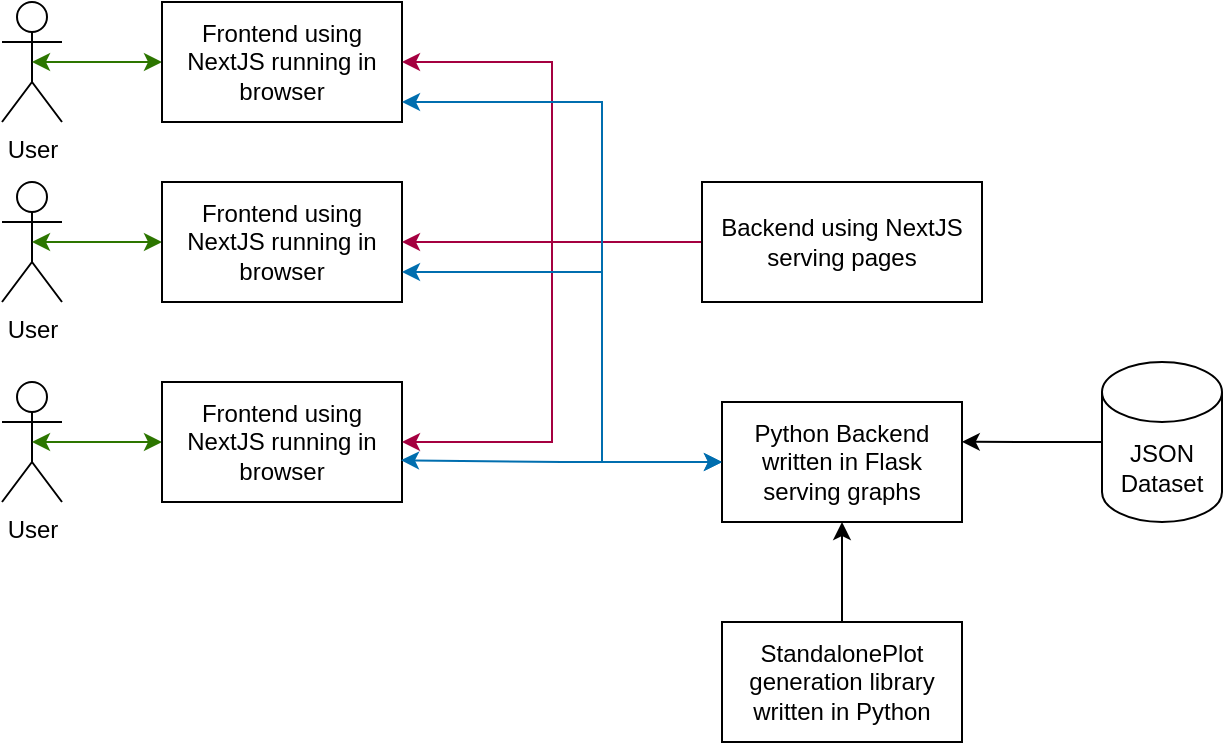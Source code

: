 <mxfile version="21.3.2" type="device">
  <diagram name="Page-1" id="ater2FkWZ1D-dW2mV8Q2">
    <mxGraphModel dx="1050" dy="566" grid="1" gridSize="10" guides="1" tooltips="1" connect="1" arrows="1" fold="1" page="1" pageScale="1" pageWidth="827" pageHeight="1169" math="0" shadow="0">
      <root>
        <mxCell id="0" />
        <mxCell id="1" parent="0" />
        <mxCell id="xvXOUpUithD0OfJaXbYv-1" value="User" style="shape=umlActor;verticalLabelPosition=bottom;verticalAlign=top;html=1;outlineConnect=0;" vertex="1" parent="1">
          <mxGeometry x="190" y="350" width="30" height="60" as="geometry" />
        </mxCell>
        <mxCell id="xvXOUpUithD0OfJaXbYv-2" value="User" style="shape=umlActor;verticalLabelPosition=bottom;verticalAlign=top;html=1;outlineConnect=0;" vertex="1" parent="1">
          <mxGeometry x="190" y="250" width="30" height="60" as="geometry" />
        </mxCell>
        <mxCell id="xvXOUpUithD0OfJaXbYv-3" value="User" style="shape=umlActor;verticalLabelPosition=bottom;verticalAlign=top;html=1;outlineConnect=0;" vertex="1" parent="1">
          <mxGeometry x="190" y="160" width="30" height="60" as="geometry" />
        </mxCell>
        <mxCell id="xvXOUpUithD0OfJaXbYv-14" style="edgeStyle=orthogonalEdgeStyle;rounded=0;orthogonalLoop=1;jettySize=auto;html=1;entryX=0.5;entryY=0.5;entryDx=0;entryDy=0;entryPerimeter=0;startArrow=classic;startFill=1;fillColor=#60a917;strokeColor=#2D7600;" edge="1" parent="1" source="xvXOUpUithD0OfJaXbYv-5" target="xvXOUpUithD0OfJaXbYv-1">
          <mxGeometry relative="1" as="geometry" />
        </mxCell>
        <mxCell id="xvXOUpUithD0OfJaXbYv-5" value="Frontend using NextJS running in browser" style="rounded=0;whiteSpace=wrap;html=1;" vertex="1" parent="1">
          <mxGeometry x="270" y="350" width="120" height="60" as="geometry" />
        </mxCell>
        <mxCell id="xvXOUpUithD0OfJaXbYv-12" style="edgeStyle=orthogonalEdgeStyle;rounded=0;orthogonalLoop=1;jettySize=auto;html=1;entryX=0.5;entryY=0.5;entryDx=0;entryDy=0;entryPerimeter=0;fillColor=#60a917;strokeColor=#2D7600;startArrow=classic;startFill=1;" edge="1" parent="1" source="xvXOUpUithD0OfJaXbYv-6" target="xvXOUpUithD0OfJaXbYv-2">
          <mxGeometry relative="1" as="geometry">
            <Array as="points">
              <mxPoint x="220" y="280" />
              <mxPoint x="220" y="280" />
            </Array>
          </mxGeometry>
        </mxCell>
        <mxCell id="xvXOUpUithD0OfJaXbYv-6" value="Frontend using NextJS running in browser" style="rounded=0;whiteSpace=wrap;html=1;" vertex="1" parent="1">
          <mxGeometry x="270" y="250" width="120" height="60" as="geometry" />
        </mxCell>
        <mxCell id="xvXOUpUithD0OfJaXbYv-13" style="edgeStyle=orthogonalEdgeStyle;rounded=0;orthogonalLoop=1;jettySize=auto;html=1;entryX=0.5;entryY=0.5;entryDx=0;entryDy=0;entryPerimeter=0;startArrow=classic;startFill=1;fillColor=#60a917;strokeColor=#2D7600;" edge="1" parent="1" source="xvXOUpUithD0OfJaXbYv-7" target="xvXOUpUithD0OfJaXbYv-3">
          <mxGeometry relative="1" as="geometry" />
        </mxCell>
        <mxCell id="xvXOUpUithD0OfJaXbYv-7" value="Frontend using NextJS running in browser" style="rounded=0;whiteSpace=wrap;html=1;" vertex="1" parent="1">
          <mxGeometry x="270" y="160" width="120" height="60" as="geometry" />
        </mxCell>
        <mxCell id="xvXOUpUithD0OfJaXbYv-9" style="edgeStyle=orthogonalEdgeStyle;rounded=0;orthogonalLoop=1;jettySize=auto;html=1;entryX=1;entryY=0.5;entryDx=0;entryDy=0;fillColor=#d80073;strokeColor=#A50040;" edge="1" parent="1" source="xvXOUpUithD0OfJaXbYv-8" target="xvXOUpUithD0OfJaXbYv-7">
          <mxGeometry relative="1" as="geometry" />
        </mxCell>
        <mxCell id="xvXOUpUithD0OfJaXbYv-10" style="edgeStyle=orthogonalEdgeStyle;rounded=0;orthogonalLoop=1;jettySize=auto;html=1;fillColor=#d80073;strokeColor=#A50040;" edge="1" parent="1" source="xvXOUpUithD0OfJaXbYv-8" target="xvXOUpUithD0OfJaXbYv-6">
          <mxGeometry relative="1" as="geometry" />
        </mxCell>
        <mxCell id="xvXOUpUithD0OfJaXbYv-11" style="edgeStyle=orthogonalEdgeStyle;rounded=0;orthogonalLoop=1;jettySize=auto;html=1;entryX=1;entryY=0.5;entryDx=0;entryDy=0;fillColor=#d80073;strokeColor=#A50040;" edge="1" parent="1" source="xvXOUpUithD0OfJaXbYv-8" target="xvXOUpUithD0OfJaXbYv-5">
          <mxGeometry relative="1" as="geometry" />
        </mxCell>
        <mxCell id="xvXOUpUithD0OfJaXbYv-8" value="Backend using NextJS serving pages" style="rounded=0;whiteSpace=wrap;html=1;" vertex="1" parent="1">
          <mxGeometry x="540" y="250" width="140" height="60" as="geometry" />
        </mxCell>
        <mxCell id="xvXOUpUithD0OfJaXbYv-26" style="edgeStyle=orthogonalEdgeStyle;rounded=0;orthogonalLoop=1;jettySize=auto;html=1;entryX=1;entryY=0.75;entryDx=0;entryDy=0;fillColor=#1ba1e2;strokeColor=#006EAF;" edge="1" parent="1" source="xvXOUpUithD0OfJaXbYv-17" target="xvXOUpUithD0OfJaXbYv-6">
          <mxGeometry relative="1" as="geometry">
            <Array as="points">
              <mxPoint x="490" y="390" />
              <mxPoint x="490" y="295" />
            </Array>
          </mxGeometry>
        </mxCell>
        <mxCell id="xvXOUpUithD0OfJaXbYv-33" style="edgeStyle=orthogonalEdgeStyle;rounded=0;orthogonalLoop=1;jettySize=auto;html=1;entryX=0.996;entryY=0.652;entryDx=0;entryDy=0;entryPerimeter=0;startArrow=classic;startFill=1;fillColor=#1ba1e2;strokeColor=#006EAF;" edge="1" parent="1" source="xvXOUpUithD0OfJaXbYv-17" target="xvXOUpUithD0OfJaXbYv-5">
          <mxGeometry relative="1" as="geometry" />
        </mxCell>
        <mxCell id="xvXOUpUithD0OfJaXbYv-17" value="Python Backend written in Flask serving graphs" style="rounded=0;whiteSpace=wrap;html=1;" vertex="1" parent="1">
          <mxGeometry x="550" y="360" width="120" height="60" as="geometry" />
        </mxCell>
        <mxCell id="xvXOUpUithD0OfJaXbYv-39" style="edgeStyle=orthogonalEdgeStyle;rounded=0;orthogonalLoop=1;jettySize=auto;html=1;entryX=0.5;entryY=1;entryDx=0;entryDy=0;" edge="1" parent="1" source="xvXOUpUithD0OfJaXbYv-19" target="xvXOUpUithD0OfJaXbYv-17">
          <mxGeometry relative="1" as="geometry" />
        </mxCell>
        <mxCell id="xvXOUpUithD0OfJaXbYv-19" value="StandalonePlot generation library written in Python" style="rounded=0;whiteSpace=wrap;html=1;" vertex="1" parent="1">
          <mxGeometry x="550" y="470" width="120" height="60" as="geometry" />
        </mxCell>
        <mxCell id="xvXOUpUithD0OfJaXbYv-32" style="edgeStyle=orthogonalEdgeStyle;rounded=0;orthogonalLoop=1;jettySize=auto;html=1;entryX=1;entryY=0.75;entryDx=0;entryDy=0;fillColor=#1ba1e2;strokeColor=#006EAF;startArrow=classic;startFill=1;" edge="1" parent="1">
          <mxGeometry relative="1" as="geometry">
            <mxPoint x="550" y="390" as="sourcePoint" />
            <mxPoint x="390" y="210" as="targetPoint" />
            <Array as="points">
              <mxPoint x="550" y="390" />
              <mxPoint x="490" y="390" />
              <mxPoint x="490" y="210" />
            </Array>
          </mxGeometry>
        </mxCell>
        <mxCell id="xvXOUpUithD0OfJaXbYv-36" style="edgeStyle=orthogonalEdgeStyle;rounded=0;orthogonalLoop=1;jettySize=auto;html=1;entryX=0.999;entryY=0.332;entryDx=0;entryDy=0;entryPerimeter=0;" edge="1" parent="1" source="xvXOUpUithD0OfJaXbYv-34" target="xvXOUpUithD0OfJaXbYv-17">
          <mxGeometry relative="1" as="geometry" />
        </mxCell>
        <mxCell id="xvXOUpUithD0OfJaXbYv-34" value="JSON Dataset" style="shape=cylinder3;whiteSpace=wrap;html=1;boundedLbl=1;backgroundOutline=1;size=15;" vertex="1" parent="1">
          <mxGeometry x="740" y="340" width="60" height="80" as="geometry" />
        </mxCell>
      </root>
    </mxGraphModel>
  </diagram>
</mxfile>
